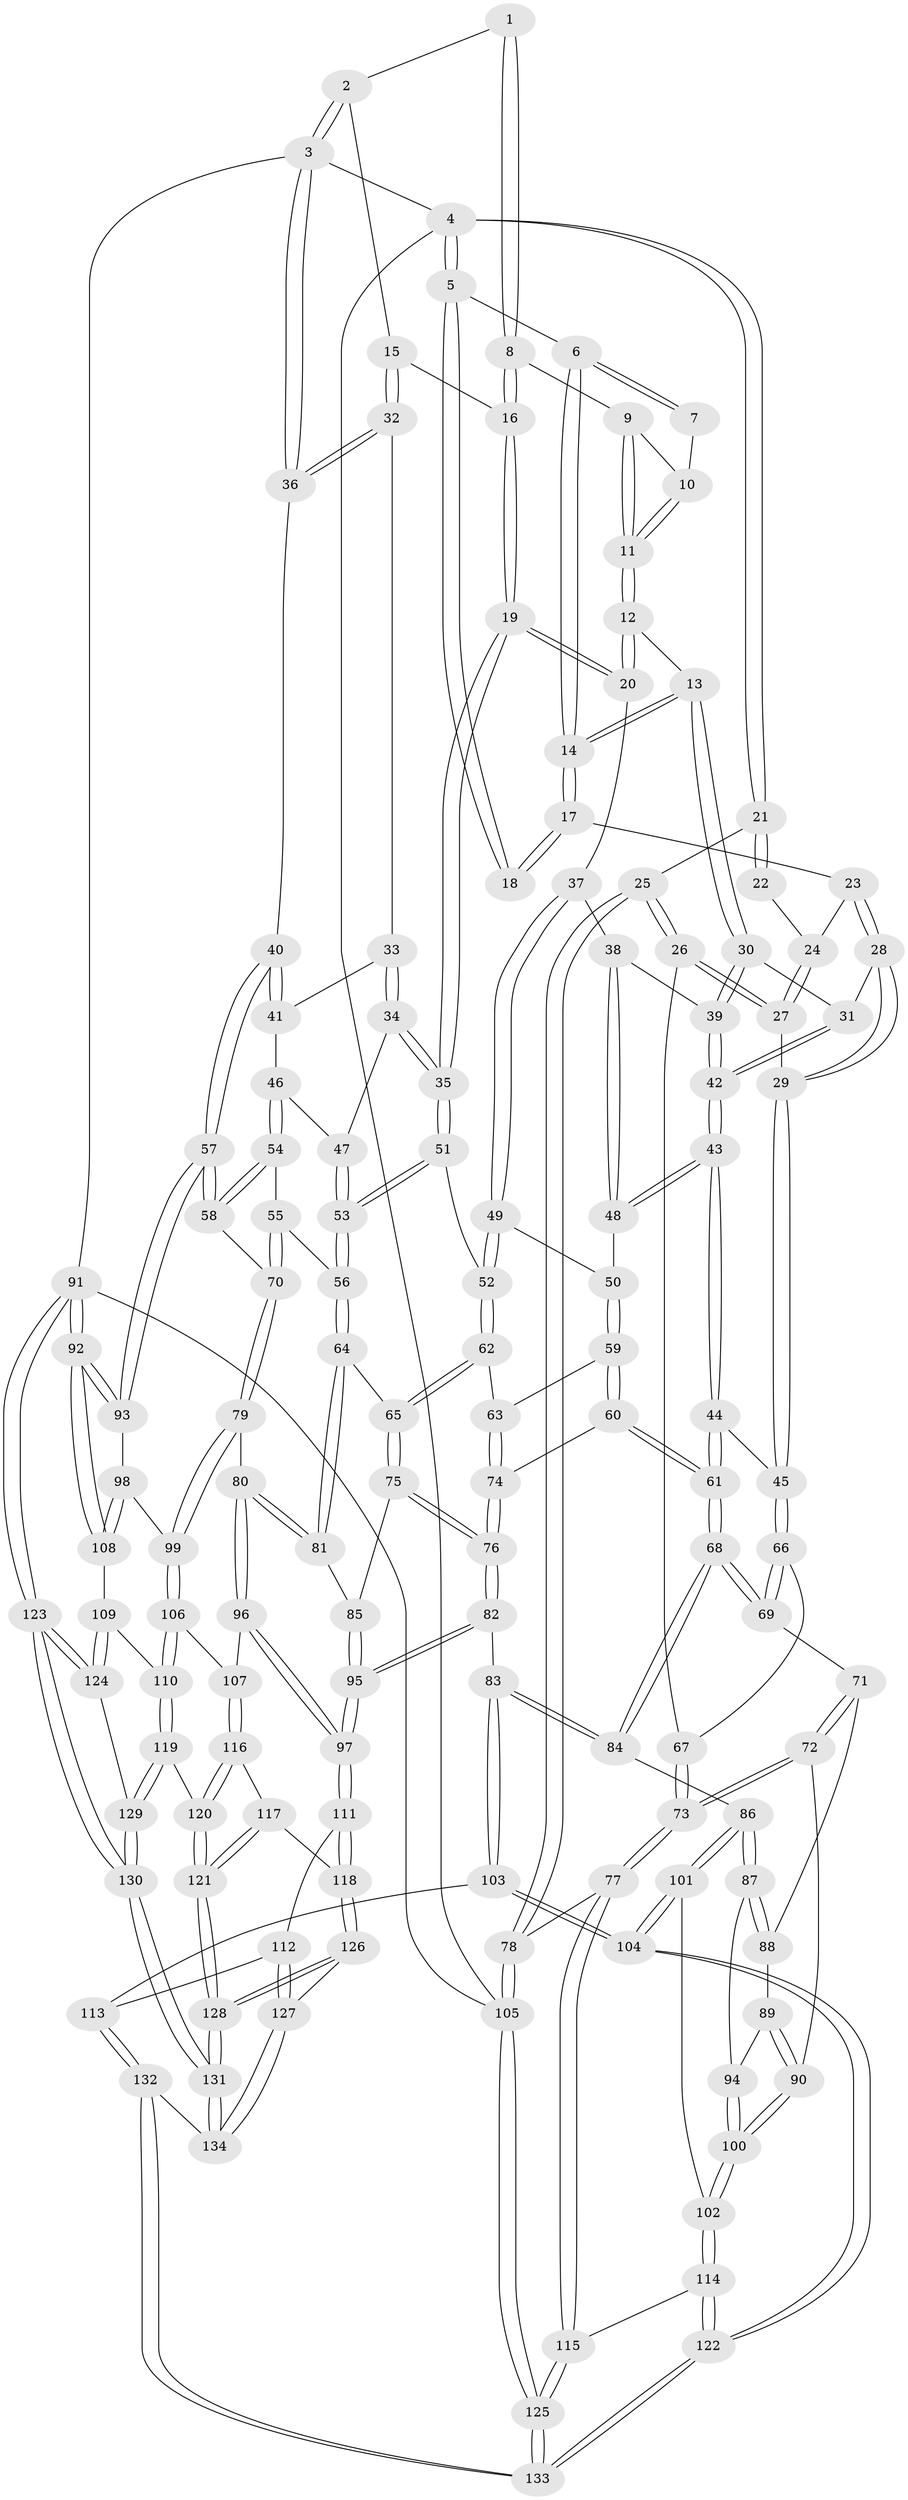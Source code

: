 // Generated by graph-tools (version 1.1) at 2025/38/03/09/25 02:38:27]
// undirected, 134 vertices, 332 edges
graph export_dot {
graph [start="1"]
  node [color=gray90,style=filled];
  1 [pos="+0.7452132306930515+0"];
  2 [pos="+1+0"];
  3 [pos="+1+0"];
  4 [pos="+0+0"];
  5 [pos="+0.24788982794406453+0"];
  6 [pos="+0.3493879899816135+0"];
  7 [pos="+0.5214965370597378+0"];
  8 [pos="+0.7234715235426917+0.09432150851788623"];
  9 [pos="+0.6958209673911709+0.09565126238684518"];
  10 [pos="+0.5580749298466199+0"];
  11 [pos="+0.5515015554023321+0.15978011171924503"];
  12 [pos="+0.5458889919892792+0.16861901356676218"];
  13 [pos="+0.36978182072557814+0.1570838704359331"];
  14 [pos="+0.3537277527896946+0.12843150447621487"];
  15 [pos="+0.8377531043223484+0.15352104784584056"];
  16 [pos="+0.7648595605819885+0.13257326520570908"];
  17 [pos="+0.16832712730094715+0.14229820738421103"];
  18 [pos="+0.155173436816209+0.12483448838701153"];
  19 [pos="+0.6164813129497164+0.30155281043076704"];
  20 [pos="+0.6082627670789067+0.29250240180719456"];
  21 [pos="+0+0"];
  22 [pos="+0.06504552390354108+0.08849733444610543"];
  23 [pos="+0.1563533391525612+0.17985775793307468"];
  24 [pos="+0.06075728530239339+0.18638985736241742"];
  25 [pos="+0+0.34822444322125584"];
  26 [pos="+0+0.3462409809524247"];
  27 [pos="+0+0.3290765144148523"];
  28 [pos="+0.15242003998133657+0.2606997371193063"];
  29 [pos="+0.0857244793663913+0.3177580324860068"];
  30 [pos="+0.3605963679251465+0.1984173129577816"];
  31 [pos="+0.23837558604154663+0.27958410255084215"];
  32 [pos="+0.8410886432562917+0.15785493675814866"];
  33 [pos="+0.8359048318310273+0.23267346678301204"];
  34 [pos="+0.7592372871982838+0.30004313111153835"];
  35 [pos="+0.6215108126040736+0.31411316506105214"];
  36 [pos="+1+0.18751543274869198"];
  37 [pos="+0.5027308659105826+0.30088413220355725"];
  38 [pos="+0.39187648467369524+0.29586753056277687"];
  39 [pos="+0.38261483964786447+0.27665400359102854"];
  40 [pos="+1+0.410469148247405"];
  41 [pos="+0.870256281660568+0.2812001569052714"];
  42 [pos="+0.25467415526317183+0.36889776498220495"];
  43 [pos="+0.25073982528350386+0.42057297873842037"];
  44 [pos="+0.23189524364386513+0.4435621037368746"];
  45 [pos="+0.2086788064585764+0.44439759534268597"];
  46 [pos="+0.8412993215796438+0.39582220811872953"];
  47 [pos="+0.8072784290401257+0.3878555981486568"];
  48 [pos="+0.39907392664868735+0.3832079713676512"];
  49 [pos="+0.43354756101872255+0.4015342856846632"];
  50 [pos="+0.4176037798423361+0.40282728794822414"];
  51 [pos="+0.6159482746029725+0.36577241680713524"];
  52 [pos="+0.5565445451832053+0.39950316732834584"];
  53 [pos="+0.679008291309816+0.4549738148348199"];
  54 [pos="+0.8995519641679052+0.45462003618517693"];
  55 [pos="+0.8147445025038652+0.49740288759160345"];
  56 [pos="+0.6913486242272254+0.5118163709541842"];
  57 [pos="+1+0.46209488943809185"];
  58 [pos="+1+0.48442836597573036"];
  59 [pos="+0.4162154205758047+0.4297558807229152"];
  60 [pos="+0.37376163566612186+0.5310407564742362"];
  61 [pos="+0.3087824165100354+0.5531498182736623"];
  62 [pos="+0.5138284699357082+0.5207796974673511"];
  63 [pos="+0.506737428415697+0.5222644196472084"];
  64 [pos="+0.6791033333111282+0.5602226786846498"];
  65 [pos="+0.5972255581177418+0.5765692954707222"];
  66 [pos="+0.16301452042915007+0.4833050184671223"];
  67 [pos="+0.10977241855917762+0.4898424757241644"];
  68 [pos="+0.29483198403334854+0.6007518338337844"];
  69 [pos="+0.1588680653641316+0.5987853054084301"];
  70 [pos="+0.8413131867692464+0.6454865446803421"];
  71 [pos="+0.13475836723482099+0.6210106308551159"];
  72 [pos="+0+0.6881775882888282"];
  73 [pos="+0+0.6881292939622718"];
  74 [pos="+0.4470304931347057+0.5663383516554307"];
  75 [pos="+0.5526045156966397+0.6306855334871581"];
  76 [pos="+0.4648615535127864+0.6518593736226171"];
  77 [pos="+0+0.6919465590055954"];
  78 [pos="+0+0.6954121747954912"];
  79 [pos="+0.8368188220877536+0.6514611187630276"];
  80 [pos="+0.7375700595375795+0.656818155665289"];
  81 [pos="+0.7054817959627667+0.6080106761810251"];
  82 [pos="+0.4419004387750534+0.6913771556993813"];
  83 [pos="+0.41415953620647145+0.7102406886514772"];
  84 [pos="+0.3040555093280548+0.6483771093757158"];
  85 [pos="+0.5771777727832212+0.691894461154977"];
  86 [pos="+0.2867073673454003+0.6678321301791071"];
  87 [pos="+0.25380760978237615+0.6835953757443797"];
  88 [pos="+0.15419974171668777+0.6355686889542873"];
  89 [pos="+0.19761317025499592+0.6890138337326802"];
  90 [pos="+0.09201489723405831+0.735643861948489"];
  91 [pos="+1+1"];
  92 [pos="+1+0.8494026010984578"];
  93 [pos="+1+0.6793471397820071"];
  94 [pos="+0.24270658444588836+0.6919899553035752"];
  95 [pos="+0.5884760949961211+0.7601118452958887"];
  96 [pos="+0.6987886718294525+0.7598074550527021"];
  97 [pos="+0.6160691675874955+0.7960478694232842"];
  98 [pos="+0.9155226919312331+0.7280586693982821"];
  99 [pos="+0.8931110535499258+0.722723364839498"];
  100 [pos="+0.18000492045191074+0.7964289399526611"];
  101 [pos="+0.2827294477246456+0.8537162676166846"];
  102 [pos="+0.2054535888576591+0.8381805612205585"];
  103 [pos="+0.400060983624345+0.8597622287490685"];
  104 [pos="+0.3331975071525067+0.8810591502836246"];
  105 [pos="+0+1"];
  106 [pos="+0.8287387236935454+0.8330650172030427"];
  107 [pos="+0.7370967683890514+0.7947940115148198"];
  108 [pos="+0.9543390296843955+0.8737136321731375"];
  109 [pos="+0.9316324384464528+0.8843079173988697"];
  110 [pos="+0.862142377242932+0.8960539988108859"];
  111 [pos="+0.5807238186734132+0.859233643163451"];
  112 [pos="+0.5420794121502724+0.8757113003336948"];
  113 [pos="+0.42339076213403215+0.8700813839786424"];
  114 [pos="+0.13090339956779712+0.9176143987047325"];
  115 [pos="+0.13066460228948848+0.9177747538935148"];
  116 [pos="+0.731856249963501+0.8951193242626708"];
  117 [pos="+0.7114987538601788+0.9104210482389481"];
  118 [pos="+0.638301847189576+0.9188239394802041"];
  119 [pos="+0.8618681208271775+0.8965823725626191"];
  120 [pos="+0.7892753003713581+0.9210085056453972"];
  121 [pos="+0.7465091995400319+0.974516050106026"];
  122 [pos="+0.29364870350763456+1"];
  123 [pos="+1+1"];
  124 [pos="+0.9673306891417599+1"];
  125 [pos="+0+1"];
  126 [pos="+0.6555400466797472+0.9733136341398115"];
  127 [pos="+0.5430118712080031+1"];
  128 [pos="+0.7098786765034272+1"];
  129 [pos="+0.8621102433445205+0.9206565551425319"];
  130 [pos="+0.8212897604400465+1"];
  131 [pos="+0.7349476587553838+1"];
  132 [pos="+0.49188326122384995+1"];
  133 [pos="+0.2583280896011488+1"];
  134 [pos="+0.514096899546829+1"];
  1 -- 2;
  1 -- 8;
  1 -- 8;
  2 -- 3;
  2 -- 3;
  2 -- 15;
  3 -- 4;
  3 -- 36;
  3 -- 36;
  3 -- 91;
  4 -- 5;
  4 -- 5;
  4 -- 21;
  4 -- 21;
  4 -- 105;
  5 -- 6;
  5 -- 18;
  5 -- 18;
  6 -- 7;
  6 -- 7;
  6 -- 14;
  6 -- 14;
  7 -- 10;
  8 -- 9;
  8 -- 16;
  8 -- 16;
  9 -- 10;
  9 -- 11;
  9 -- 11;
  10 -- 11;
  10 -- 11;
  11 -- 12;
  11 -- 12;
  12 -- 13;
  12 -- 20;
  12 -- 20;
  13 -- 14;
  13 -- 14;
  13 -- 30;
  13 -- 30;
  14 -- 17;
  14 -- 17;
  15 -- 16;
  15 -- 32;
  15 -- 32;
  16 -- 19;
  16 -- 19;
  17 -- 18;
  17 -- 18;
  17 -- 23;
  19 -- 20;
  19 -- 20;
  19 -- 35;
  19 -- 35;
  20 -- 37;
  21 -- 22;
  21 -- 22;
  21 -- 25;
  22 -- 24;
  23 -- 24;
  23 -- 28;
  23 -- 28;
  24 -- 27;
  24 -- 27;
  25 -- 26;
  25 -- 26;
  25 -- 78;
  25 -- 78;
  26 -- 27;
  26 -- 27;
  26 -- 67;
  27 -- 29;
  28 -- 29;
  28 -- 29;
  28 -- 31;
  29 -- 45;
  29 -- 45;
  30 -- 31;
  30 -- 39;
  30 -- 39;
  31 -- 42;
  31 -- 42;
  32 -- 33;
  32 -- 36;
  32 -- 36;
  33 -- 34;
  33 -- 34;
  33 -- 41;
  34 -- 35;
  34 -- 35;
  34 -- 47;
  35 -- 51;
  35 -- 51;
  36 -- 40;
  37 -- 38;
  37 -- 49;
  37 -- 49;
  38 -- 39;
  38 -- 48;
  38 -- 48;
  39 -- 42;
  39 -- 42;
  40 -- 41;
  40 -- 41;
  40 -- 57;
  40 -- 57;
  41 -- 46;
  42 -- 43;
  42 -- 43;
  43 -- 44;
  43 -- 44;
  43 -- 48;
  43 -- 48;
  44 -- 45;
  44 -- 61;
  44 -- 61;
  45 -- 66;
  45 -- 66;
  46 -- 47;
  46 -- 54;
  46 -- 54;
  47 -- 53;
  47 -- 53;
  48 -- 50;
  49 -- 50;
  49 -- 52;
  49 -- 52;
  50 -- 59;
  50 -- 59;
  51 -- 52;
  51 -- 53;
  51 -- 53;
  52 -- 62;
  52 -- 62;
  53 -- 56;
  53 -- 56;
  54 -- 55;
  54 -- 58;
  54 -- 58;
  55 -- 56;
  55 -- 70;
  55 -- 70;
  56 -- 64;
  56 -- 64;
  57 -- 58;
  57 -- 58;
  57 -- 93;
  57 -- 93;
  58 -- 70;
  59 -- 60;
  59 -- 60;
  59 -- 63;
  60 -- 61;
  60 -- 61;
  60 -- 74;
  61 -- 68;
  61 -- 68;
  62 -- 63;
  62 -- 65;
  62 -- 65;
  63 -- 74;
  63 -- 74;
  64 -- 65;
  64 -- 81;
  64 -- 81;
  65 -- 75;
  65 -- 75;
  66 -- 67;
  66 -- 69;
  66 -- 69;
  67 -- 73;
  67 -- 73;
  68 -- 69;
  68 -- 69;
  68 -- 84;
  68 -- 84;
  69 -- 71;
  70 -- 79;
  70 -- 79;
  71 -- 72;
  71 -- 72;
  71 -- 88;
  72 -- 73;
  72 -- 73;
  72 -- 90;
  73 -- 77;
  73 -- 77;
  74 -- 76;
  74 -- 76;
  75 -- 76;
  75 -- 76;
  75 -- 85;
  76 -- 82;
  76 -- 82;
  77 -- 78;
  77 -- 115;
  77 -- 115;
  78 -- 105;
  78 -- 105;
  79 -- 80;
  79 -- 99;
  79 -- 99;
  80 -- 81;
  80 -- 81;
  80 -- 96;
  80 -- 96;
  81 -- 85;
  82 -- 83;
  82 -- 95;
  82 -- 95;
  83 -- 84;
  83 -- 84;
  83 -- 103;
  83 -- 103;
  84 -- 86;
  85 -- 95;
  85 -- 95;
  86 -- 87;
  86 -- 87;
  86 -- 101;
  86 -- 101;
  87 -- 88;
  87 -- 88;
  87 -- 94;
  88 -- 89;
  89 -- 90;
  89 -- 90;
  89 -- 94;
  90 -- 100;
  90 -- 100;
  91 -- 92;
  91 -- 92;
  91 -- 123;
  91 -- 123;
  91 -- 105;
  92 -- 93;
  92 -- 93;
  92 -- 108;
  92 -- 108;
  93 -- 98;
  94 -- 100;
  94 -- 100;
  95 -- 97;
  95 -- 97;
  96 -- 97;
  96 -- 97;
  96 -- 107;
  97 -- 111;
  97 -- 111;
  98 -- 99;
  98 -- 108;
  98 -- 108;
  99 -- 106;
  99 -- 106;
  100 -- 102;
  100 -- 102;
  101 -- 102;
  101 -- 104;
  101 -- 104;
  102 -- 114;
  102 -- 114;
  103 -- 104;
  103 -- 104;
  103 -- 113;
  104 -- 122;
  104 -- 122;
  105 -- 125;
  105 -- 125;
  106 -- 107;
  106 -- 110;
  106 -- 110;
  107 -- 116;
  107 -- 116;
  108 -- 109;
  109 -- 110;
  109 -- 124;
  109 -- 124;
  110 -- 119;
  110 -- 119;
  111 -- 112;
  111 -- 118;
  111 -- 118;
  112 -- 113;
  112 -- 127;
  112 -- 127;
  113 -- 132;
  113 -- 132;
  114 -- 115;
  114 -- 122;
  114 -- 122;
  115 -- 125;
  115 -- 125;
  116 -- 117;
  116 -- 120;
  116 -- 120;
  117 -- 118;
  117 -- 121;
  117 -- 121;
  118 -- 126;
  118 -- 126;
  119 -- 120;
  119 -- 129;
  119 -- 129;
  120 -- 121;
  120 -- 121;
  121 -- 128;
  121 -- 128;
  122 -- 133;
  122 -- 133;
  123 -- 124;
  123 -- 124;
  123 -- 130;
  123 -- 130;
  124 -- 129;
  125 -- 133;
  125 -- 133;
  126 -- 127;
  126 -- 128;
  126 -- 128;
  127 -- 134;
  127 -- 134;
  128 -- 131;
  128 -- 131;
  129 -- 130;
  129 -- 130;
  130 -- 131;
  130 -- 131;
  131 -- 134;
  131 -- 134;
  132 -- 133;
  132 -- 133;
  132 -- 134;
}
